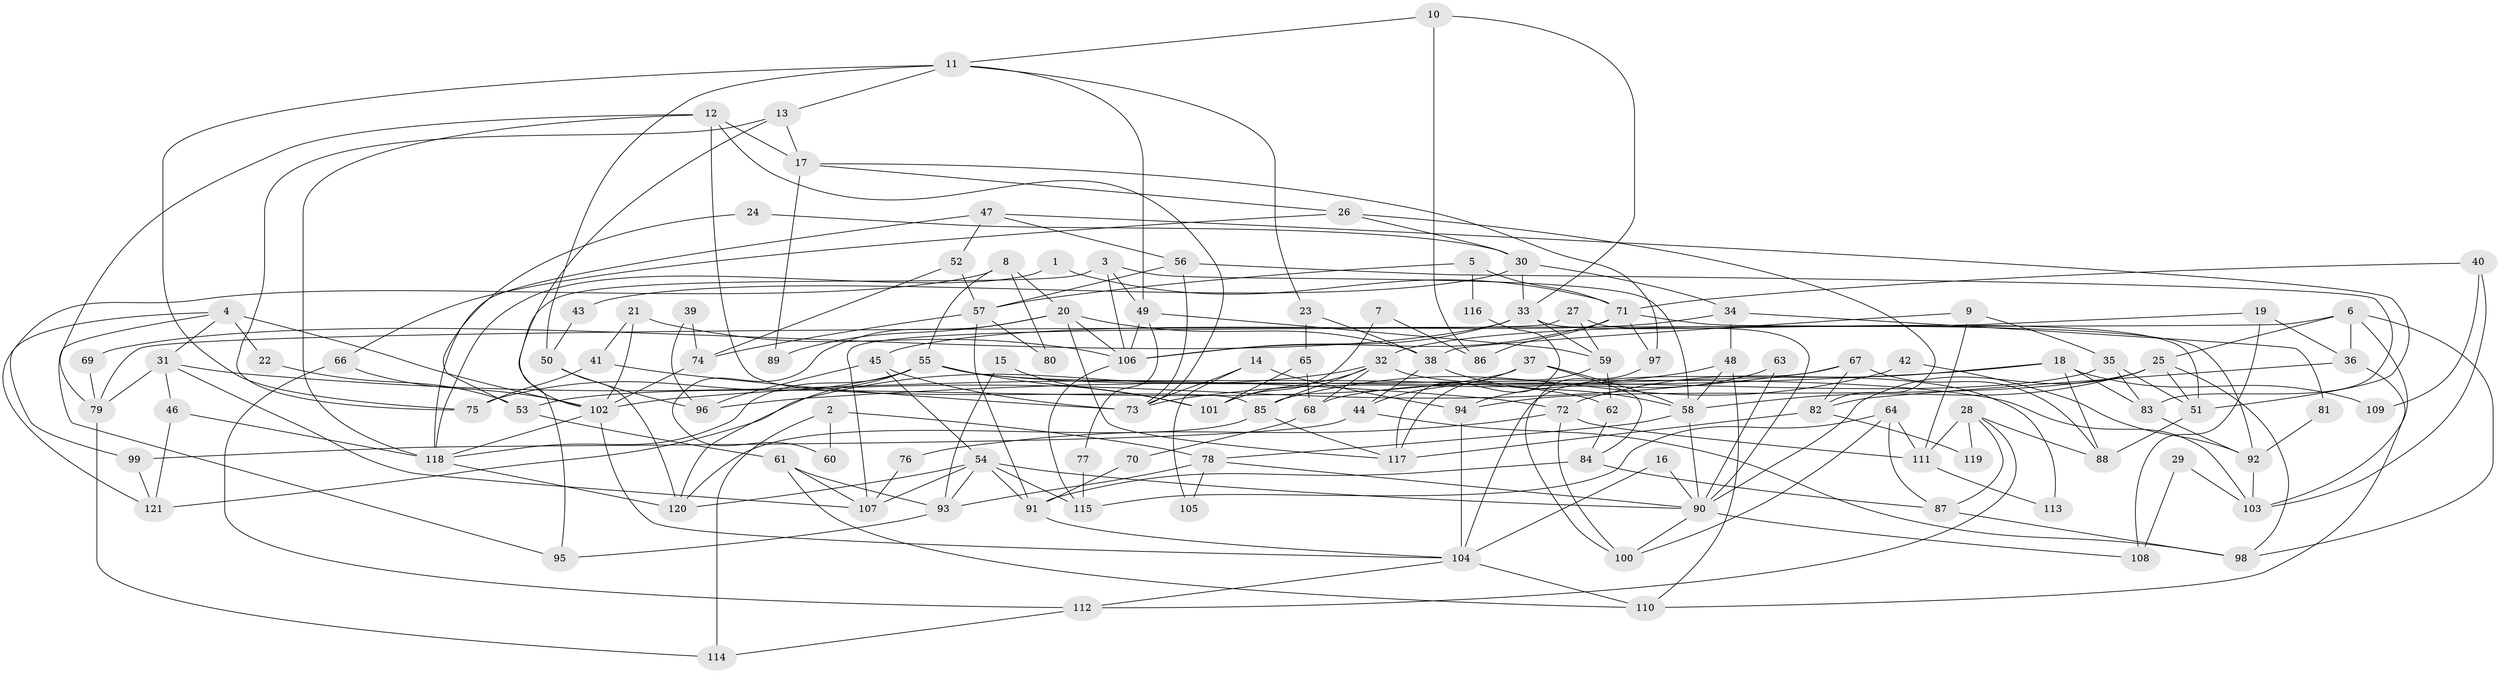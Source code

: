 // coarse degree distribution, {2: 0.1388888888888889, 3: 0.08333333333333333, 4: 0.16666666666666666, 5: 0.1388888888888889, 11: 0.05555555555555555, 7: 0.08333333333333333, 9: 0.08333333333333333, 10: 0.1111111111111111, 6: 0.08333333333333333, 12: 0.027777777777777776, 8: 0.027777777777777776}
// Generated by graph-tools (version 1.1) at 2025/52/03/04/25 21:52:18]
// undirected, 121 vertices, 242 edges
graph export_dot {
graph [start="1"]
  node [color=gray90,style=filled];
  1;
  2;
  3;
  4;
  5;
  6;
  7;
  8;
  9;
  10;
  11;
  12;
  13;
  14;
  15;
  16;
  17;
  18;
  19;
  20;
  21;
  22;
  23;
  24;
  25;
  26;
  27;
  28;
  29;
  30;
  31;
  32;
  33;
  34;
  35;
  36;
  37;
  38;
  39;
  40;
  41;
  42;
  43;
  44;
  45;
  46;
  47;
  48;
  49;
  50;
  51;
  52;
  53;
  54;
  55;
  56;
  57;
  58;
  59;
  60;
  61;
  62;
  63;
  64;
  65;
  66;
  67;
  68;
  69;
  70;
  71;
  72;
  73;
  74;
  75;
  76;
  77;
  78;
  79;
  80;
  81;
  82;
  83;
  84;
  85;
  86;
  87;
  88;
  89;
  90;
  91;
  92;
  93;
  94;
  95;
  96;
  97;
  98;
  99;
  100;
  101;
  102;
  103;
  104;
  105;
  106;
  107;
  108;
  109;
  110;
  111;
  112;
  113;
  114;
  115;
  116;
  117;
  118;
  119;
  120;
  121;
  1 -- 71;
  1 -- 118;
  2 -- 114;
  2 -- 78;
  2 -- 60;
  3 -- 106;
  3 -- 95;
  3 -- 49;
  3 -- 58;
  4 -- 102;
  4 -- 31;
  4 -- 22;
  4 -- 95;
  4 -- 121;
  5 -- 71;
  5 -- 57;
  5 -- 116;
  6 -- 98;
  6 -- 25;
  6 -- 36;
  6 -- 79;
  6 -- 103;
  7 -- 86;
  7 -- 101;
  8 -- 20;
  8 -- 99;
  8 -- 55;
  8 -- 80;
  9 -- 35;
  9 -- 38;
  9 -- 111;
  10 -- 33;
  10 -- 11;
  10 -- 86;
  11 -- 75;
  11 -- 49;
  11 -- 13;
  11 -- 23;
  11 -- 50;
  12 -- 85;
  12 -- 73;
  12 -- 17;
  12 -- 79;
  12 -- 118;
  13 -- 17;
  13 -- 75;
  13 -- 102;
  14 -- 73;
  14 -- 94;
  14 -- 105;
  15 -- 93;
  15 -- 101;
  16 -- 104;
  16 -- 90;
  17 -- 26;
  17 -- 89;
  17 -- 97;
  18 -- 72;
  18 -- 96;
  18 -- 83;
  18 -- 88;
  18 -- 109;
  19 -- 32;
  19 -- 36;
  19 -- 108;
  20 -- 38;
  20 -- 106;
  20 -- 60;
  20 -- 89;
  20 -- 117;
  21 -- 106;
  21 -- 102;
  21 -- 41;
  22 -- 53;
  23 -- 38;
  23 -- 65;
  24 -- 30;
  24 -- 53;
  25 -- 51;
  25 -- 58;
  25 -- 90;
  25 -- 94;
  25 -- 98;
  26 -- 30;
  26 -- 82;
  26 -- 66;
  27 -- 59;
  27 -- 90;
  27 -- 107;
  28 -- 88;
  28 -- 112;
  28 -- 87;
  28 -- 111;
  28 -- 119;
  29 -- 103;
  29 -- 108;
  30 -- 33;
  30 -- 34;
  30 -- 43;
  31 -- 72;
  31 -- 79;
  31 -- 46;
  31 -- 107;
  32 -- 85;
  32 -- 121;
  32 -- 68;
  32 -- 101;
  32 -- 113;
  33 -- 59;
  33 -- 51;
  33 -- 69;
  33 -- 106;
  34 -- 48;
  34 -- 45;
  34 -- 81;
  35 -- 68;
  35 -- 51;
  35 -- 83;
  36 -- 110;
  36 -- 82;
  37 -- 58;
  37 -- 84;
  37 -- 44;
  37 -- 53;
  38 -- 58;
  38 -- 44;
  39 -- 96;
  39 -- 74;
  40 -- 71;
  40 -- 103;
  40 -- 109;
  41 -- 75;
  41 -- 73;
  42 -- 92;
  42 -- 85;
  43 -- 50;
  44 -- 98;
  44 -- 99;
  45 -- 54;
  45 -- 73;
  45 -- 96;
  46 -- 118;
  46 -- 121;
  47 -- 52;
  47 -- 118;
  47 -- 51;
  47 -- 56;
  48 -- 58;
  48 -- 73;
  48 -- 110;
  49 -- 106;
  49 -- 59;
  49 -- 77;
  50 -- 120;
  50 -- 96;
  51 -- 88;
  52 -- 57;
  52 -- 74;
  53 -- 61;
  54 -- 107;
  54 -- 90;
  54 -- 91;
  54 -- 93;
  54 -- 115;
  54 -- 120;
  55 -- 120;
  55 -- 62;
  55 -- 75;
  55 -- 101;
  55 -- 103;
  55 -- 118;
  56 -- 83;
  56 -- 57;
  56 -- 73;
  57 -- 91;
  57 -- 74;
  57 -- 80;
  58 -- 78;
  58 -- 90;
  59 -- 62;
  59 -- 117;
  61 -- 110;
  61 -- 107;
  61 -- 93;
  62 -- 84;
  63 -- 94;
  63 -- 90;
  64 -- 111;
  64 -- 115;
  64 -- 87;
  64 -- 100;
  65 -- 101;
  65 -- 68;
  66 -- 102;
  66 -- 112;
  67 -- 102;
  67 -- 82;
  67 -- 88;
  67 -- 104;
  68 -- 70;
  69 -- 79;
  70 -- 91;
  71 -- 92;
  71 -- 97;
  71 -- 86;
  71 -- 106;
  72 -- 111;
  72 -- 100;
  72 -- 76;
  74 -- 102;
  76 -- 107;
  77 -- 115;
  78 -- 93;
  78 -- 90;
  78 -- 105;
  79 -- 114;
  81 -- 92;
  82 -- 117;
  82 -- 119;
  83 -- 92;
  84 -- 91;
  84 -- 87;
  85 -- 120;
  85 -- 117;
  87 -- 98;
  90 -- 100;
  90 -- 108;
  91 -- 104;
  92 -- 103;
  93 -- 95;
  94 -- 104;
  97 -- 100;
  99 -- 121;
  102 -- 118;
  102 -- 104;
  104 -- 110;
  104 -- 112;
  106 -- 115;
  111 -- 113;
  112 -- 114;
  116 -- 117;
  118 -- 120;
}

